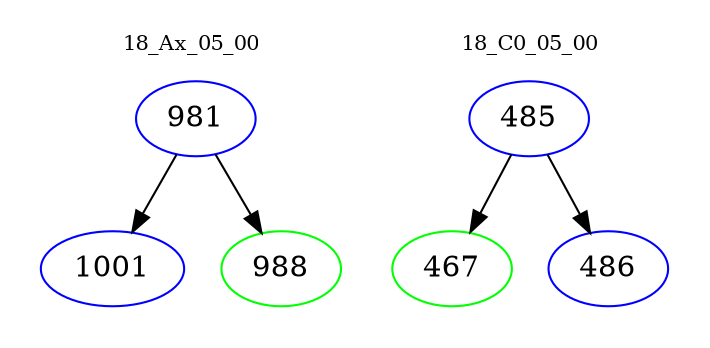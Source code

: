 digraph{
subgraph cluster_0 {
color = white
label = "18_Ax_05_00";
fontsize=10;
T0_981 [label="981", color="blue"]
T0_981 -> T0_1001 [color="black"]
T0_1001 [label="1001", color="blue"]
T0_981 -> T0_988 [color="black"]
T0_988 [label="988", color="green"]
}
subgraph cluster_1 {
color = white
label = "18_C0_05_00";
fontsize=10;
T1_485 [label="485", color="blue"]
T1_485 -> T1_467 [color="black"]
T1_467 [label="467", color="green"]
T1_485 -> T1_486 [color="black"]
T1_486 [label="486", color="blue"]
}
}
